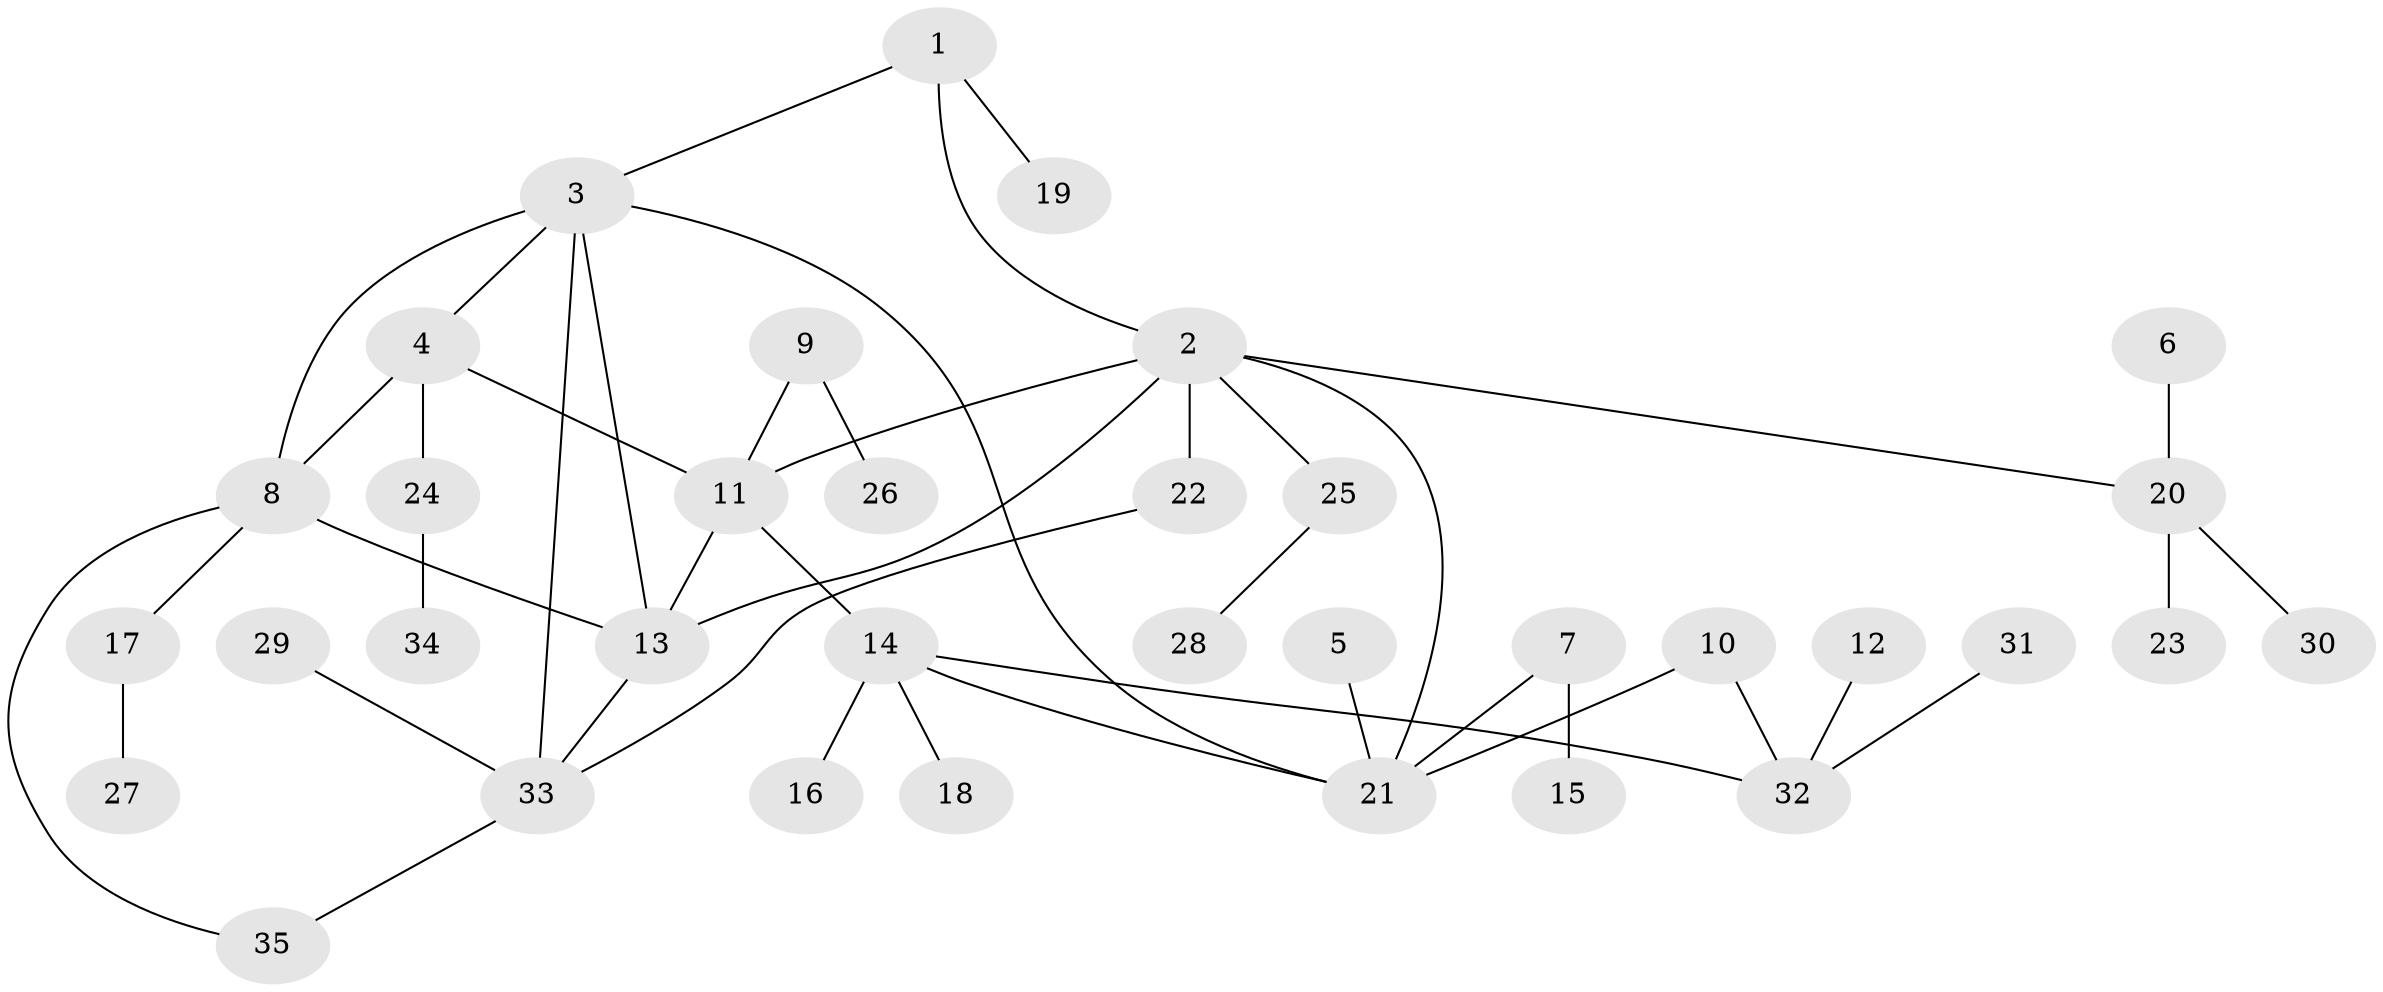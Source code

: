 // original degree distribution, {3: 0.08, 7: 0.04, 6: 0.08, 4: 0.06, 2: 0.18, 5: 0.06, 1: 0.5}
// Generated by graph-tools (version 1.1) at 2025/37/03/04/25 23:37:35]
// undirected, 35 vertices, 45 edges
graph export_dot {
  node [color=gray90,style=filled];
  1;
  2;
  3;
  4;
  5;
  6;
  7;
  8;
  9;
  10;
  11;
  12;
  13;
  14;
  15;
  16;
  17;
  18;
  19;
  20;
  21;
  22;
  23;
  24;
  25;
  26;
  27;
  28;
  29;
  30;
  31;
  32;
  33;
  34;
  35;
  1 -- 2 [weight=1.0];
  1 -- 3 [weight=1.0];
  1 -- 19 [weight=1.0];
  2 -- 11 [weight=1.0];
  2 -- 13 [weight=1.0];
  2 -- 20 [weight=1.0];
  2 -- 21 [weight=1.0];
  2 -- 22 [weight=1.0];
  2 -- 25 [weight=1.0];
  3 -- 4 [weight=1.0];
  3 -- 8 [weight=1.0];
  3 -- 13 [weight=1.0];
  3 -- 21 [weight=1.0];
  3 -- 33 [weight=1.0];
  4 -- 8 [weight=1.0];
  4 -- 11 [weight=1.0];
  4 -- 24 [weight=1.0];
  5 -- 21 [weight=1.0];
  6 -- 20 [weight=1.0];
  7 -- 15 [weight=1.0];
  7 -- 21 [weight=1.0];
  8 -- 13 [weight=1.0];
  8 -- 17 [weight=1.0];
  8 -- 35 [weight=1.0];
  9 -- 11 [weight=1.0];
  9 -- 26 [weight=1.0];
  10 -- 21 [weight=1.0];
  10 -- 32 [weight=1.0];
  11 -- 13 [weight=1.0];
  11 -- 14 [weight=1.0];
  12 -- 32 [weight=1.0];
  13 -- 33 [weight=1.0];
  14 -- 16 [weight=1.0];
  14 -- 18 [weight=1.0];
  14 -- 21 [weight=1.0];
  14 -- 32 [weight=1.0];
  17 -- 27 [weight=1.0];
  20 -- 23 [weight=1.0];
  20 -- 30 [weight=1.0];
  22 -- 33 [weight=1.0];
  24 -- 34 [weight=1.0];
  25 -- 28 [weight=1.0];
  29 -- 33 [weight=1.0];
  31 -- 32 [weight=1.0];
  33 -- 35 [weight=1.0];
}
